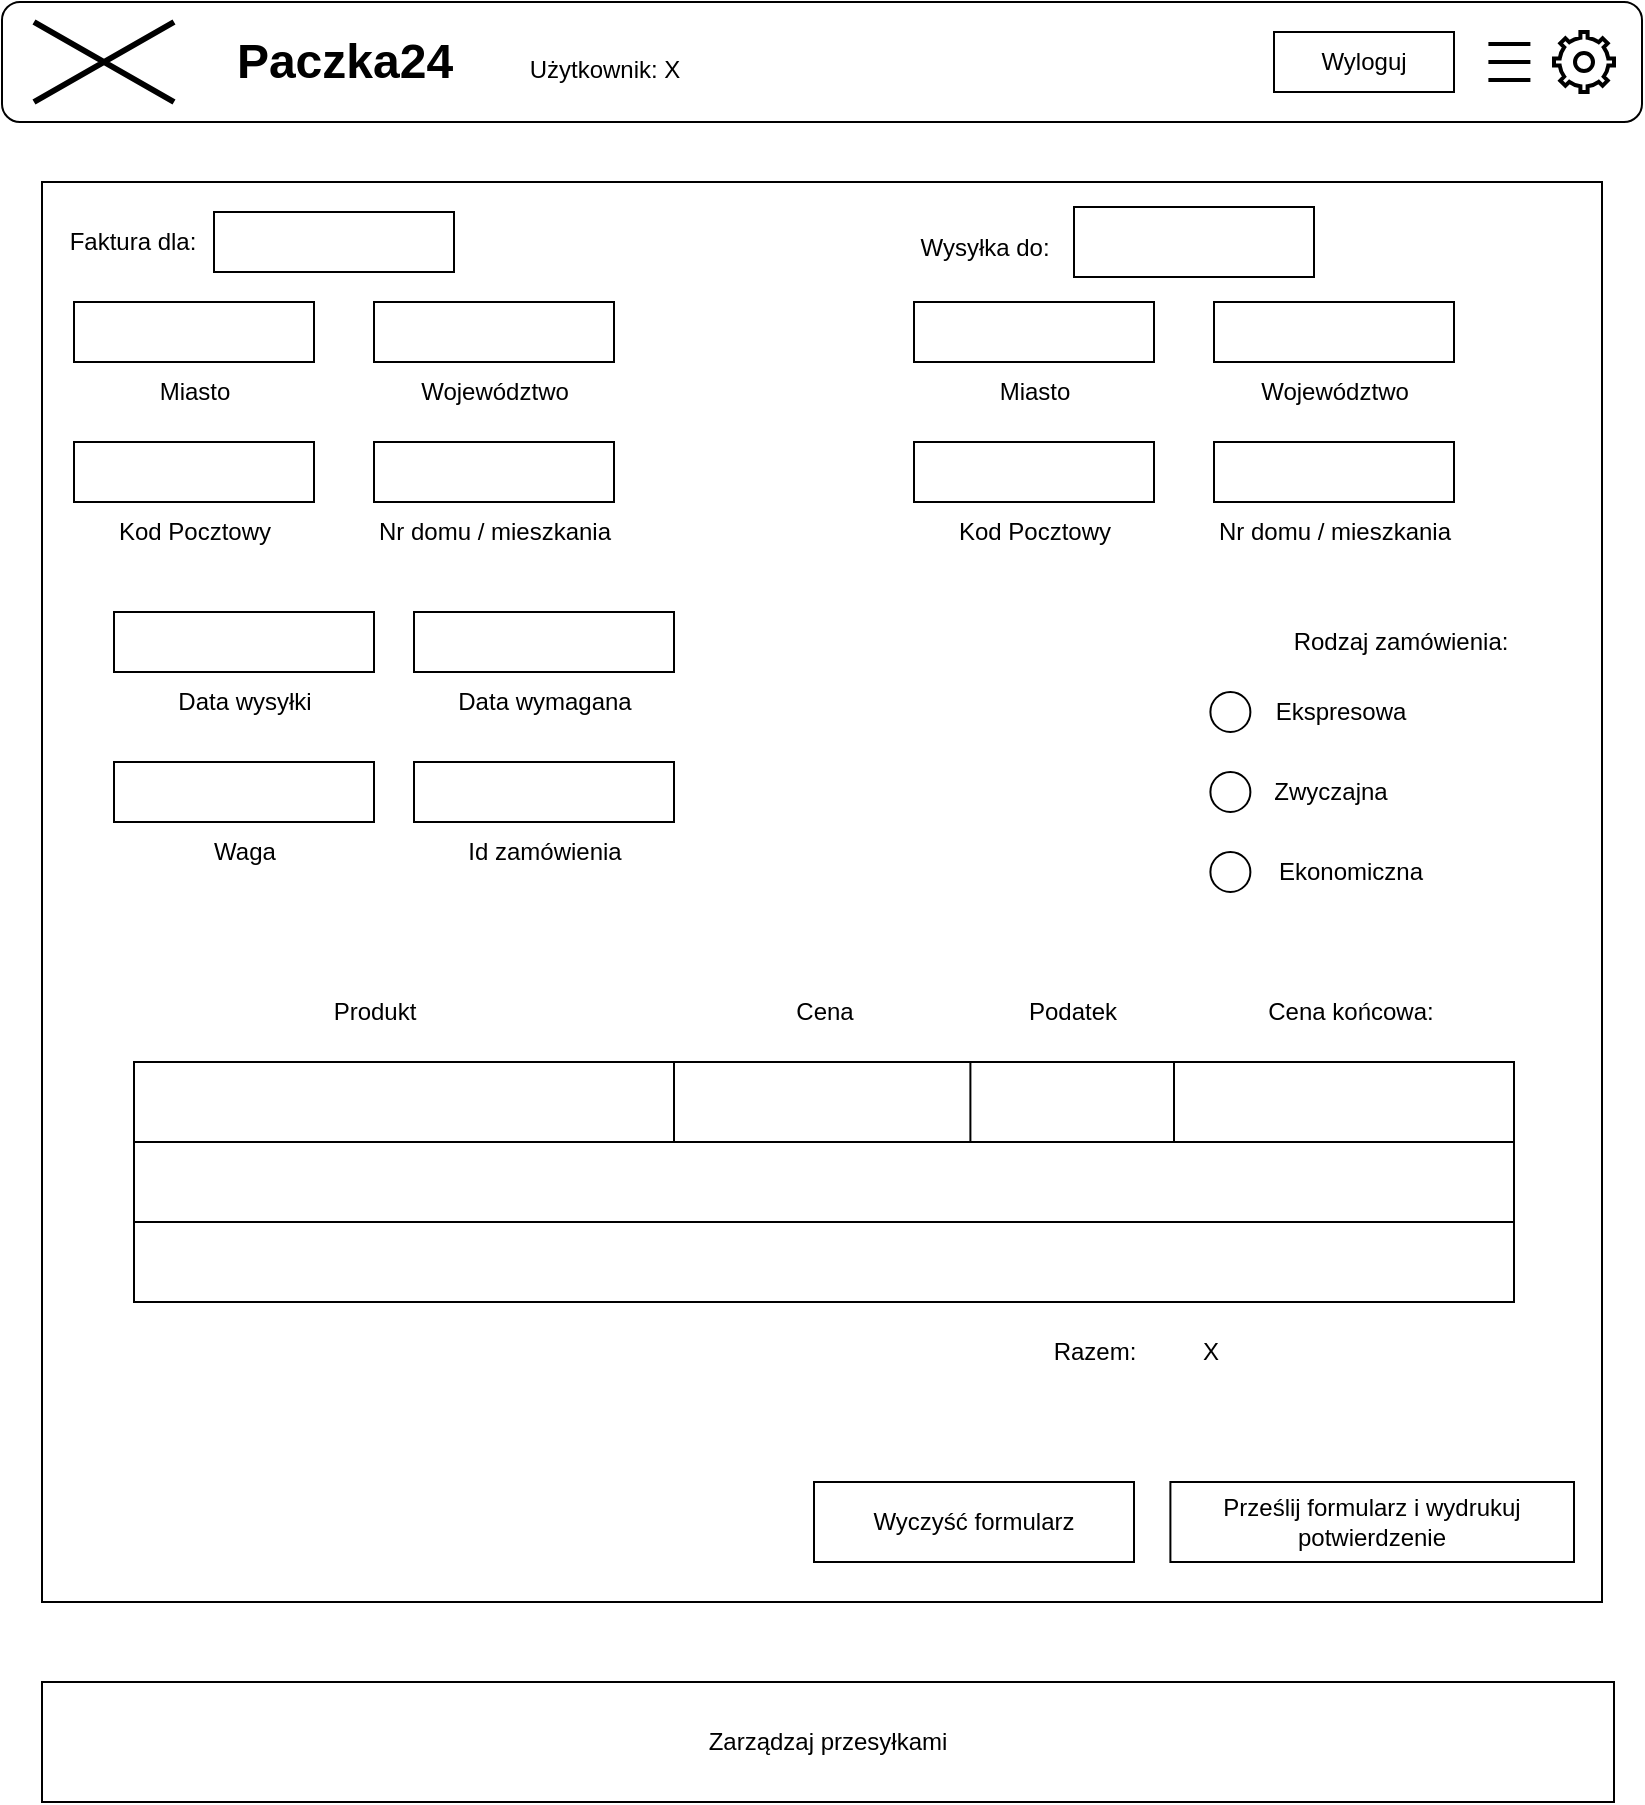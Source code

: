 <mxfile version="27.0.3">
  <diagram name="Strona-1" id="wmeSAG7ph0d2C2ACMFJm">
    <mxGraphModel dx="2022" dy="1126" grid="1" gridSize="10" guides="1" tooltips="1" connect="1" arrows="1" fold="1" page="1" pageScale="1" pageWidth="827" pageHeight="1169" math="0" shadow="0">
      <root>
        <mxCell id="0" />
        <mxCell id="1" parent="0" />
        <mxCell id="xW2blZYUoY2jDKq2BNtd-1" value="" style="rounded=1;whiteSpace=wrap;html=1;" vertex="1" parent="1">
          <mxGeometry x="4" width="820" height="60" as="geometry" />
        </mxCell>
        <mxCell id="xW2blZYUoY2jDKq2BNtd-2" value="" style="shape=umlDestroy;whiteSpace=wrap;html=1;strokeWidth=3;targetShapes=umlLifeline;" vertex="1" parent="1">
          <mxGeometry x="20" y="10" width="70" height="40" as="geometry" />
        </mxCell>
        <mxCell id="xW2blZYUoY2jDKq2BNtd-3" value="Paczka24" style="text;html=1;align=center;verticalAlign=middle;resizable=0;points=[];autosize=1;strokeColor=none;fillColor=none;fontStyle=1;fontSize=24;" vertex="1" parent="1">
          <mxGeometry x="110" y="10" width="130" height="40" as="geometry" />
        </mxCell>
        <mxCell id="xW2blZYUoY2jDKq2BNtd-4" value="" style="html=1;verticalLabelPosition=bottom;align=center;labelBackgroundColor=#ffffff;verticalAlign=top;strokeWidth=2;shadow=0;dashed=0;shape=mxgraph.ios7.icons.settings;" vertex="1" parent="1">
          <mxGeometry x="780" y="15" width="30" height="30" as="geometry" />
        </mxCell>
        <mxCell id="xW2blZYUoY2jDKq2BNtd-5" value="" style="html=1;verticalLabelPosition=bottom;align=center;labelBackgroundColor=#ffffff;verticalAlign=top;strokeWidth=2;shadow=0;dashed=0;shape=mxgraph.ios7.icons.most_viewed;pointerEvents=1;" vertex="1" parent="1">
          <mxGeometry x="740" y="18.6" width="28.2" height="22.8" as="geometry" />
        </mxCell>
        <mxCell id="xW2blZYUoY2jDKq2BNtd-6" value="Wyloguj" style="rounded=0;whiteSpace=wrap;html=1;" vertex="1" parent="1">
          <mxGeometry x="640" y="15" width="90" height="30" as="geometry" />
        </mxCell>
        <mxCell id="xW2blZYUoY2jDKq2BNtd-7" value="Użytkownik: X" style="text;html=1;align=center;verticalAlign=middle;resizable=0;points=[];autosize=1;strokeColor=none;fillColor=none;" vertex="1" parent="1">
          <mxGeometry x="255" y="18.6" width="100" height="30" as="geometry" />
        </mxCell>
        <mxCell id="xW2blZYUoY2jDKq2BNtd-9" value="" style="rounded=0;whiteSpace=wrap;html=1;" vertex="1" parent="1">
          <mxGeometry x="24" y="90" width="780" height="710" as="geometry" />
        </mxCell>
        <mxCell id="xW2blZYUoY2jDKq2BNtd-10" value="Data wysyłki" style="text;html=1;align=center;verticalAlign=middle;resizable=0;points=[];autosize=1;strokeColor=none;fillColor=none;" vertex="1" parent="1">
          <mxGeometry x="80" y="335" width="90" height="30" as="geometry" />
        </mxCell>
        <mxCell id="xW2blZYUoY2jDKq2BNtd-11" value="" style="rounded=0;whiteSpace=wrap;html=1;" vertex="1" parent="1">
          <mxGeometry x="60" y="305" width="130" height="30" as="geometry" />
        </mxCell>
        <mxCell id="xW2blZYUoY2jDKq2BNtd-12" value="" style="rounded=0;whiteSpace=wrap;html=1;" vertex="1" parent="1">
          <mxGeometry x="110" y="105" width="120" height="30" as="geometry" />
        </mxCell>
        <mxCell id="xW2blZYUoY2jDKq2BNtd-13" value="" style="rounded=0;whiteSpace=wrap;html=1;" vertex="1" parent="1">
          <mxGeometry x="540" y="102.5" width="120" height="35" as="geometry" />
        </mxCell>
        <mxCell id="xW2blZYUoY2jDKq2BNtd-14" value="" style="rounded=0;whiteSpace=wrap;html=1;" vertex="1" parent="1">
          <mxGeometry x="210" y="305" width="130" height="30" as="geometry" />
        </mxCell>
        <mxCell id="xW2blZYUoY2jDKq2BNtd-16" value="Data wymagana" style="text;html=1;align=center;verticalAlign=middle;resizable=0;points=[];autosize=1;strokeColor=none;fillColor=none;" vertex="1" parent="1">
          <mxGeometry x="220" y="335" width="110" height="30" as="geometry" />
        </mxCell>
        <mxCell id="xW2blZYUoY2jDKq2BNtd-17" value="Faktura dla:" style="text;html=1;align=center;verticalAlign=middle;resizable=0;points=[];autosize=1;strokeColor=none;fillColor=none;" vertex="1" parent="1">
          <mxGeometry x="24" y="105" width="90" height="30" as="geometry" />
        </mxCell>
        <mxCell id="xW2blZYUoY2jDKq2BNtd-18" value="Wysyłka do:" style="text;html=1;align=center;verticalAlign=middle;resizable=0;points=[];autosize=1;strokeColor=none;fillColor=none;" vertex="1" parent="1">
          <mxGeometry x="450" y="107.5" width="90" height="30" as="geometry" />
        </mxCell>
        <mxCell id="xW2blZYUoY2jDKq2BNtd-19" value="" style="rounded=0;whiteSpace=wrap;html=1;" vertex="1" parent="1">
          <mxGeometry x="60" y="380" width="130" height="30" as="geometry" />
        </mxCell>
        <mxCell id="xW2blZYUoY2jDKq2BNtd-20" value="" style="rounded=0;whiteSpace=wrap;html=1;" vertex="1" parent="1">
          <mxGeometry x="210" y="380" width="130" height="30" as="geometry" />
        </mxCell>
        <mxCell id="xW2blZYUoY2jDKq2BNtd-21" value="Waga" style="text;html=1;align=center;verticalAlign=middle;resizable=0;points=[];autosize=1;strokeColor=none;fillColor=none;" vertex="1" parent="1">
          <mxGeometry x="100" y="410" width="50" height="30" as="geometry" />
        </mxCell>
        <mxCell id="xW2blZYUoY2jDKq2BNtd-22" value="Id zamówienia" style="text;html=1;align=center;verticalAlign=middle;resizable=0;points=[];autosize=1;strokeColor=none;fillColor=none;" vertex="1" parent="1">
          <mxGeometry x="225" y="410" width="100" height="30" as="geometry" />
        </mxCell>
        <mxCell id="xW2blZYUoY2jDKq2BNtd-23" value="" style="ellipse;whiteSpace=wrap;html=1;aspect=fixed;" vertex="1" parent="1">
          <mxGeometry x="608.2" y="345" width="20" height="20" as="geometry" />
        </mxCell>
        <mxCell id="xW2blZYUoY2jDKq2BNtd-28" value="Rodzaj zamówienia:" style="text;html=1;align=center;verticalAlign=middle;resizable=0;points=[];autosize=1;strokeColor=none;fillColor=none;" vertex="1" parent="1">
          <mxGeometry x="638.2" y="305" width="130" height="30" as="geometry" />
        </mxCell>
        <mxCell id="xW2blZYUoY2jDKq2BNtd-29" value="" style="ellipse;whiteSpace=wrap;html=1;aspect=fixed;" vertex="1" parent="1">
          <mxGeometry x="608.2" y="385" width="20" height="20" as="geometry" />
        </mxCell>
        <mxCell id="xW2blZYUoY2jDKq2BNtd-30" value="" style="ellipse;whiteSpace=wrap;html=1;aspect=fixed;" vertex="1" parent="1">
          <mxGeometry x="608.2" y="425" width="20" height="20" as="geometry" />
        </mxCell>
        <mxCell id="xW2blZYUoY2jDKq2BNtd-31" value="Ekspresowa" style="text;html=1;align=center;verticalAlign=middle;resizable=0;points=[];autosize=1;strokeColor=none;fillColor=none;" vertex="1" parent="1">
          <mxGeometry x="628.2" y="340" width="90" height="30" as="geometry" />
        </mxCell>
        <mxCell id="xW2blZYUoY2jDKq2BNtd-32" value="Ekonomiczna" style="text;html=1;align=center;verticalAlign=middle;resizable=0;points=[];autosize=1;strokeColor=none;fillColor=none;" vertex="1" parent="1">
          <mxGeometry x="628.2" y="420" width="100" height="30" as="geometry" />
        </mxCell>
        <mxCell id="xW2blZYUoY2jDKq2BNtd-33" value="Zwyczajna" style="text;html=1;align=center;verticalAlign=middle;resizable=0;points=[];autosize=1;strokeColor=none;fillColor=none;" vertex="1" parent="1">
          <mxGeometry x="628.2" y="380" width="80" height="30" as="geometry" />
        </mxCell>
        <mxCell id="xW2blZYUoY2jDKq2BNtd-34" value="" style="rounded=0;whiteSpace=wrap;html=1;" vertex="1" parent="1">
          <mxGeometry x="40" y="150" width="120" height="30" as="geometry" />
        </mxCell>
        <mxCell id="xW2blZYUoY2jDKq2BNtd-35" value="" style="rounded=0;whiteSpace=wrap;html=1;" vertex="1" parent="1">
          <mxGeometry x="190" y="150" width="120" height="30" as="geometry" />
        </mxCell>
        <mxCell id="xW2blZYUoY2jDKq2BNtd-36" value="" style="rounded=0;whiteSpace=wrap;html=1;" vertex="1" parent="1">
          <mxGeometry x="40" y="220" width="120" height="30" as="geometry" />
        </mxCell>
        <mxCell id="xW2blZYUoY2jDKq2BNtd-37" value="" style="rounded=0;whiteSpace=wrap;html=1;" vertex="1" parent="1">
          <mxGeometry x="190" y="220" width="120" height="30" as="geometry" />
        </mxCell>
        <mxCell id="xW2blZYUoY2jDKq2BNtd-38" value="Miasto" style="text;html=1;align=center;verticalAlign=middle;resizable=0;points=[];autosize=1;strokeColor=none;fillColor=none;" vertex="1" parent="1">
          <mxGeometry x="70" y="180" width="60" height="30" as="geometry" />
        </mxCell>
        <mxCell id="xW2blZYUoY2jDKq2BNtd-39" value="Województwo" style="text;html=1;align=center;verticalAlign=middle;resizable=0;points=[];autosize=1;strokeColor=none;fillColor=none;" vertex="1" parent="1">
          <mxGeometry x="200" y="180" width="100" height="30" as="geometry" />
        </mxCell>
        <mxCell id="xW2blZYUoY2jDKq2BNtd-40" value="Kod Pocztowy" style="text;html=1;align=center;verticalAlign=middle;resizable=0;points=[];autosize=1;strokeColor=none;fillColor=none;" vertex="1" parent="1">
          <mxGeometry x="50" y="250" width="100" height="30" as="geometry" />
        </mxCell>
        <mxCell id="xW2blZYUoY2jDKq2BNtd-41" value="Nr domu / mieszkania" style="text;html=1;align=center;verticalAlign=middle;resizable=0;points=[];autosize=1;strokeColor=none;fillColor=none;" vertex="1" parent="1">
          <mxGeometry x="180" y="250" width="140" height="30" as="geometry" />
        </mxCell>
        <mxCell id="xW2blZYUoY2jDKq2BNtd-42" value="" style="rounded=0;whiteSpace=wrap;html=1;" vertex="1" parent="1">
          <mxGeometry x="460" y="150" width="120" height="30" as="geometry" />
        </mxCell>
        <mxCell id="xW2blZYUoY2jDKq2BNtd-43" value="" style="rounded=0;whiteSpace=wrap;html=1;" vertex="1" parent="1">
          <mxGeometry x="610" y="150" width="120" height="30" as="geometry" />
        </mxCell>
        <mxCell id="xW2blZYUoY2jDKq2BNtd-44" value="" style="rounded=0;whiteSpace=wrap;html=1;" vertex="1" parent="1">
          <mxGeometry x="460" y="220" width="120" height="30" as="geometry" />
        </mxCell>
        <mxCell id="xW2blZYUoY2jDKq2BNtd-45" value="" style="rounded=0;whiteSpace=wrap;html=1;" vertex="1" parent="1">
          <mxGeometry x="610" y="220" width="120" height="30" as="geometry" />
        </mxCell>
        <mxCell id="xW2blZYUoY2jDKq2BNtd-46" value="Miasto" style="text;html=1;align=center;verticalAlign=middle;resizable=0;points=[];autosize=1;strokeColor=none;fillColor=none;" vertex="1" parent="1">
          <mxGeometry x="490" y="180" width="60" height="30" as="geometry" />
        </mxCell>
        <mxCell id="xW2blZYUoY2jDKq2BNtd-47" value="Województwo" style="text;html=1;align=center;verticalAlign=middle;resizable=0;points=[];autosize=1;strokeColor=none;fillColor=none;" vertex="1" parent="1">
          <mxGeometry x="620" y="180" width="100" height="30" as="geometry" />
        </mxCell>
        <mxCell id="xW2blZYUoY2jDKq2BNtd-48" value="Kod Pocztowy" style="text;html=1;align=center;verticalAlign=middle;resizable=0;points=[];autosize=1;strokeColor=none;fillColor=none;" vertex="1" parent="1">
          <mxGeometry x="470" y="250" width="100" height="30" as="geometry" />
        </mxCell>
        <mxCell id="xW2blZYUoY2jDKq2BNtd-49" value="Nr domu / mieszkania" style="text;html=1;align=center;verticalAlign=middle;resizable=0;points=[];autosize=1;strokeColor=none;fillColor=none;" vertex="1" parent="1">
          <mxGeometry x="600" y="250" width="140" height="30" as="geometry" />
        </mxCell>
        <mxCell id="xW2blZYUoY2jDKq2BNtd-56" value="" style="rounded=0;whiteSpace=wrap;html=1;" vertex="1" parent="1">
          <mxGeometry x="70" y="530" width="690" height="120" as="geometry" />
        </mxCell>
        <mxCell id="xW2blZYUoY2jDKq2BNtd-57" value="" style="rounded=0;whiteSpace=wrap;html=1;" vertex="1" parent="1">
          <mxGeometry x="70" y="530" width="690" height="40" as="geometry" />
        </mxCell>
        <mxCell id="xW2blZYUoY2jDKq2BNtd-58" value="" style="rounded=0;whiteSpace=wrap;html=1;" vertex="1" parent="1">
          <mxGeometry x="70" y="570" width="690" height="40" as="geometry" />
        </mxCell>
        <mxCell id="xW2blZYUoY2jDKq2BNtd-59" value="" style="rounded=0;whiteSpace=wrap;html=1;" vertex="1" parent="1">
          <mxGeometry x="70" y="610" width="690" height="40" as="geometry" />
        </mxCell>
        <mxCell id="xW2blZYUoY2jDKq2BNtd-60" value="Produkt" style="text;html=1;align=center;verticalAlign=middle;resizable=0;points=[];autosize=1;strokeColor=none;fillColor=none;" vertex="1" parent="1">
          <mxGeometry x="160" y="490" width="60" height="30" as="geometry" />
        </mxCell>
        <mxCell id="xW2blZYUoY2jDKq2BNtd-61" value="Cena" style="text;html=1;align=center;verticalAlign=middle;resizable=0;points=[];autosize=1;strokeColor=none;fillColor=none;" vertex="1" parent="1">
          <mxGeometry x="390" y="490" width="50" height="30" as="geometry" />
        </mxCell>
        <mxCell id="xW2blZYUoY2jDKq2BNtd-62" value="Podatek" style="text;html=1;align=center;verticalAlign=middle;resizable=0;points=[];autosize=1;strokeColor=none;fillColor=none;" vertex="1" parent="1">
          <mxGeometry x="504.1" y="490" width="70" height="30" as="geometry" />
        </mxCell>
        <mxCell id="xW2blZYUoY2jDKq2BNtd-63" value="Cena końcowa:" style="text;html=1;align=center;verticalAlign=middle;resizable=0;points=[];autosize=1;strokeColor=none;fillColor=none;" vertex="1" parent="1">
          <mxGeometry x="623.2" y="490" width="110" height="30" as="geometry" />
        </mxCell>
        <mxCell id="xW2blZYUoY2jDKq2BNtd-64" value="" style="rounded=0;whiteSpace=wrap;html=1;" vertex="1" parent="1">
          <mxGeometry x="70" y="530" width="270" height="40" as="geometry" />
        </mxCell>
        <mxCell id="xW2blZYUoY2jDKq2BNtd-65" value="" style="rounded=0;whiteSpace=wrap;html=1;" vertex="1" parent="1">
          <mxGeometry x="340" y="530" width="150" height="40" as="geometry" />
        </mxCell>
        <mxCell id="xW2blZYUoY2jDKq2BNtd-66" value="" style="rounded=0;whiteSpace=wrap;html=1;" vertex="1" parent="1">
          <mxGeometry x="488.2" y="530" width="101.8" height="40" as="geometry" />
        </mxCell>
        <mxCell id="xW2blZYUoY2jDKq2BNtd-67" value="Razem:" style="text;html=1;align=center;verticalAlign=middle;resizable=0;points=[];autosize=1;strokeColor=none;fillColor=none;" vertex="1" parent="1">
          <mxGeometry x="520" y="660" width="60" height="30" as="geometry" />
        </mxCell>
        <mxCell id="xW2blZYUoY2jDKq2BNtd-68" value="Prześlij formularz i wydrukuj potwierdzenie" style="rounded=0;whiteSpace=wrap;html=1;" vertex="1" parent="1">
          <mxGeometry x="588.2" y="740" width="201.8" height="40" as="geometry" />
        </mxCell>
        <mxCell id="xW2blZYUoY2jDKq2BNtd-69" value="Wyczyść formularz" style="rounded=0;whiteSpace=wrap;html=1;" vertex="1" parent="1">
          <mxGeometry x="410" y="740" width="160" height="40" as="geometry" />
        </mxCell>
        <mxCell id="xW2blZYUoY2jDKq2BNtd-70" value="X" style="text;html=1;align=center;verticalAlign=middle;resizable=0;points=[];autosize=1;strokeColor=none;fillColor=none;" vertex="1" parent="1">
          <mxGeometry x="593.2" y="660" width="30" height="30" as="geometry" />
        </mxCell>
        <mxCell id="xW2blZYUoY2jDKq2BNtd-71" value="Zarządzaj przesyłkami" style="rounded=0;whiteSpace=wrap;html=1;" vertex="1" parent="1">
          <mxGeometry x="24" y="840" width="786" height="60" as="geometry" />
        </mxCell>
      </root>
    </mxGraphModel>
  </diagram>
</mxfile>
